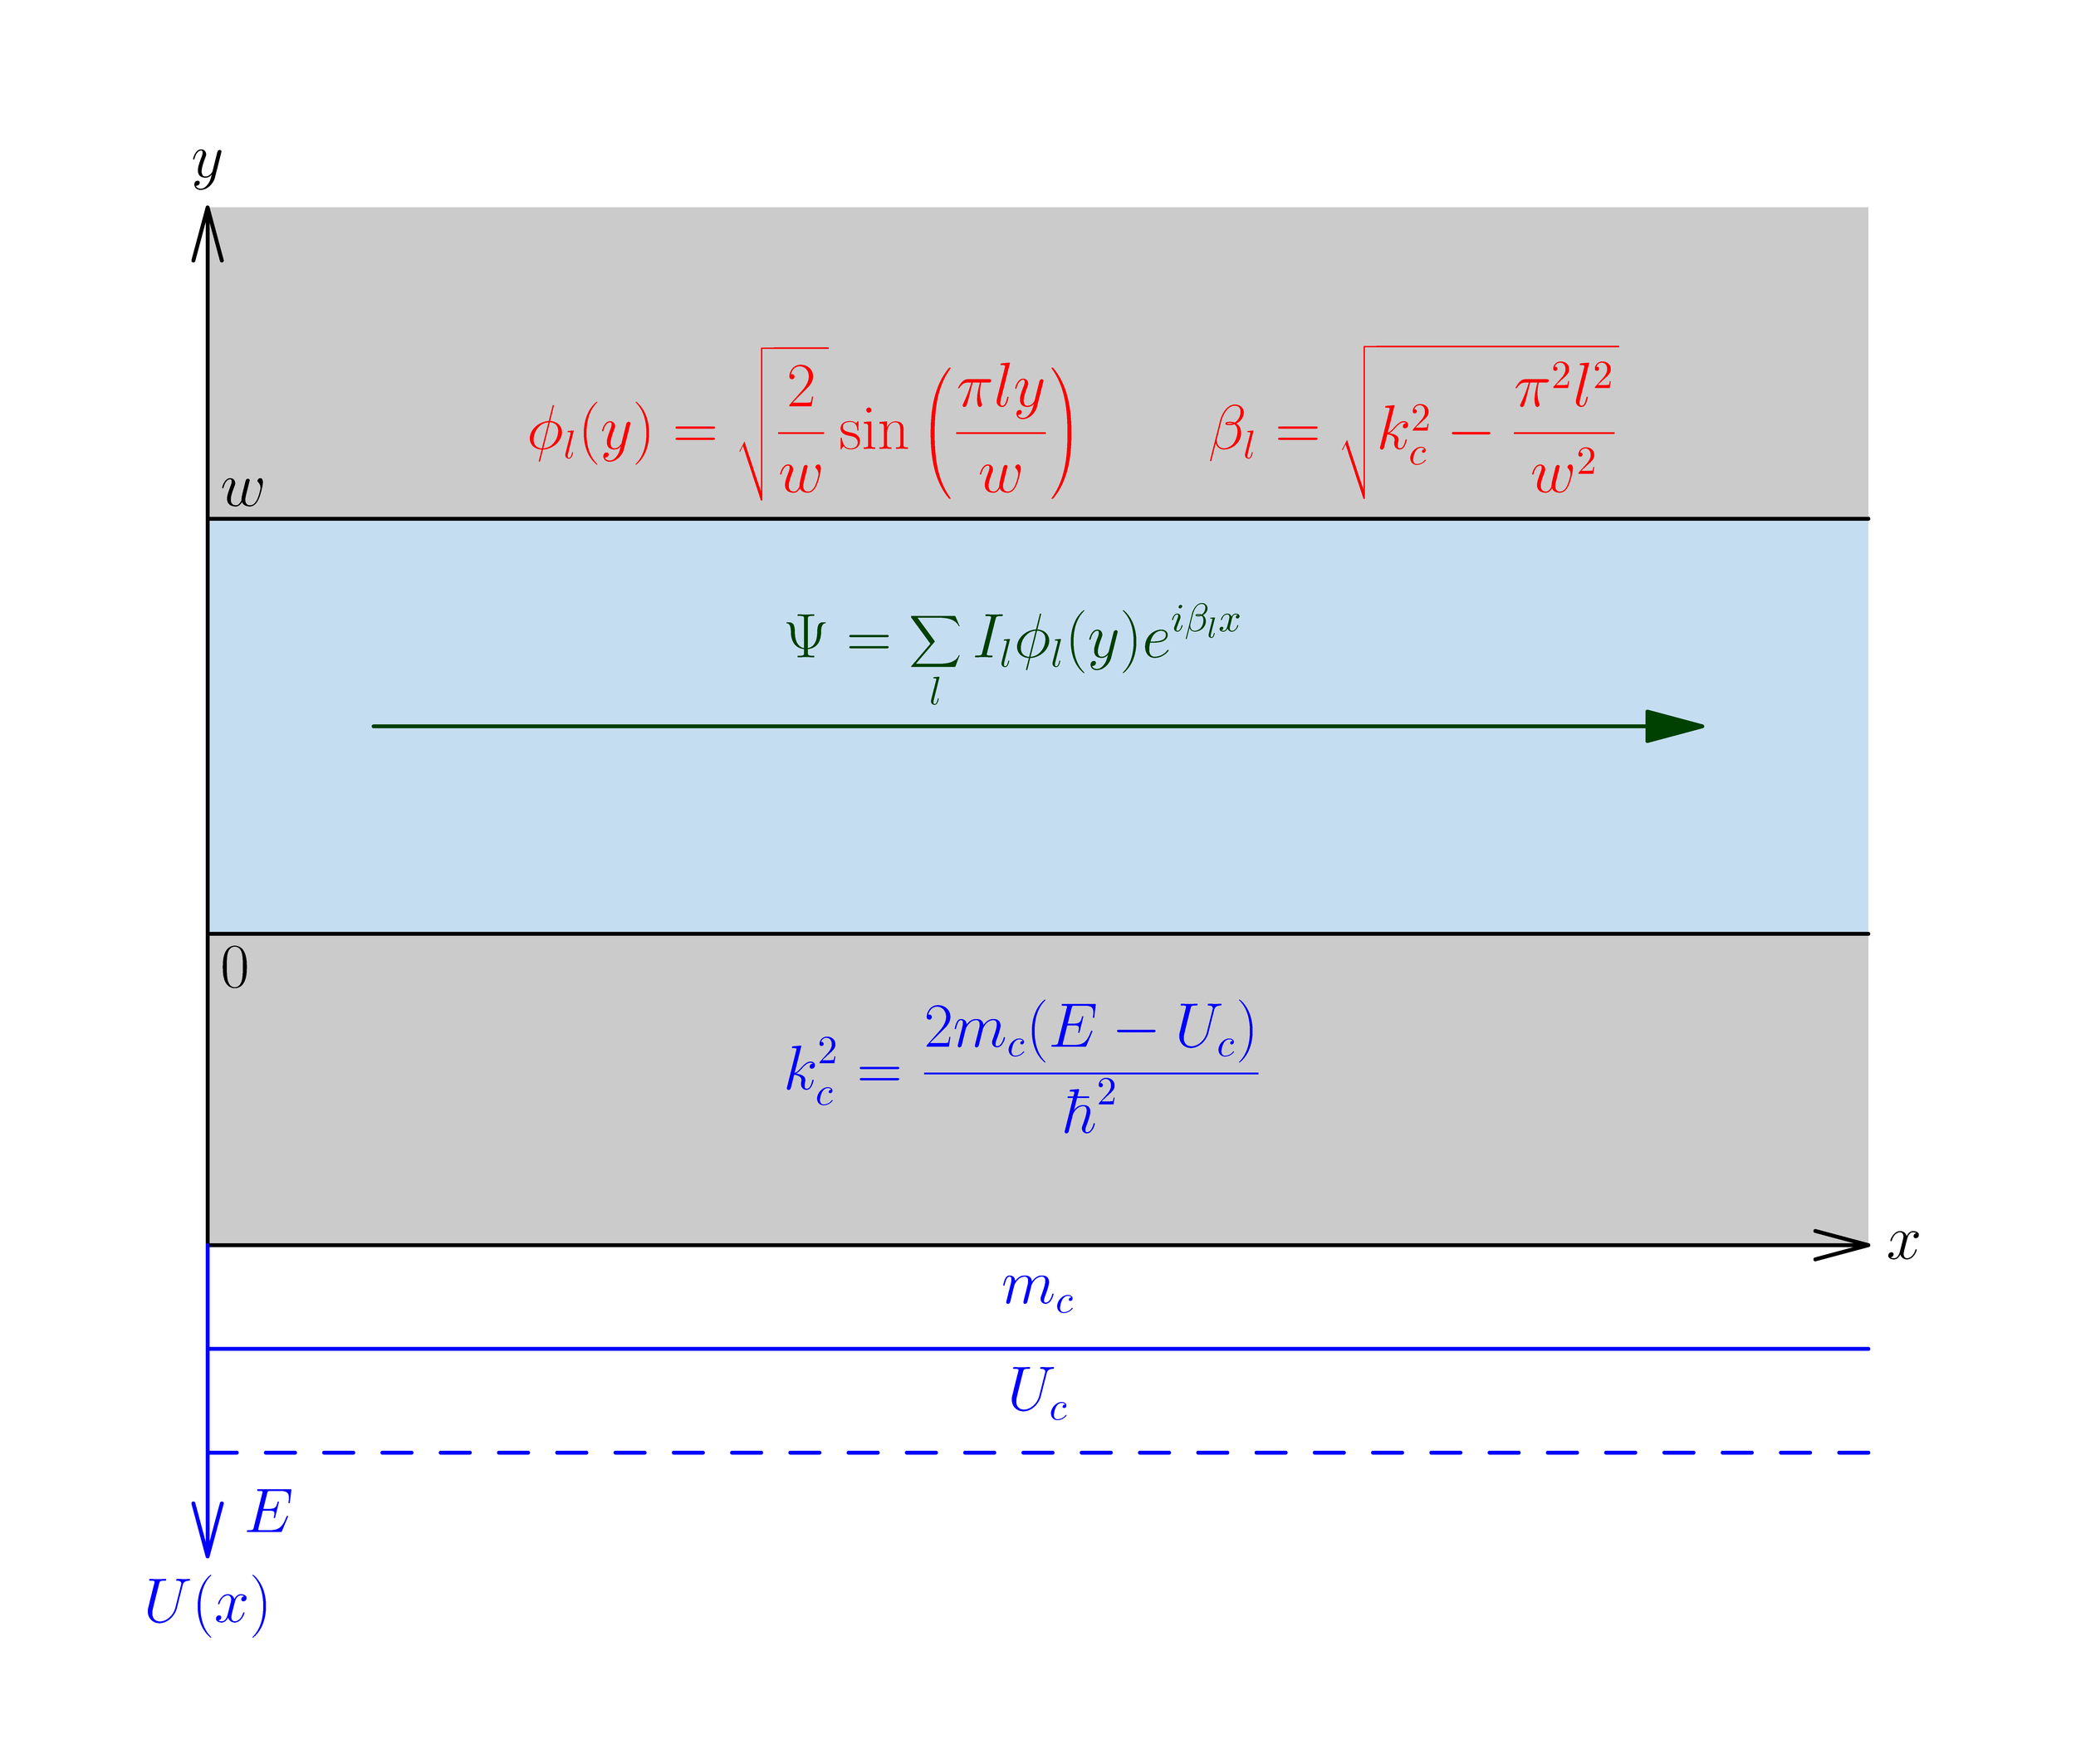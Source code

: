 //texpreamble("\usepackage{mathtext}\usepackage[russian]{babel}");
//defaultpen(font("T2A","cmr","m","n"));
settings.tex = "pdflatex";
defaultpen(fontsize(16pt)+linewidth(1));

settings.render = 16;
unitsize(2cm);

//graphical parameters
pen c_yellow = rgb("#faedcb");
pen c_green = rgb("#c9e4de");
pen c_blue = rgb("#c6def1");
pen c_purple = rgb("#dbcdf0");
pen c_red = rgb("#f2c6de");
pen c_orange = rgb("#f7d9c4");
pen c_gray = rgb("#cccccc");
pen axes = black;
pen uaxis = blue;
pen incidence_col = purple;
pen refracted_col = darkgreen;
pen reflected_col = red;
pen channel_border = black;

real width = 8;
real height = 6.5;
real origin_position = 1.5;
real u1 = 0.5;
real u2 = 0.5;
real E_total = 1;
real incidence_angle_theta1 = pi/4;
//real refraction_angle_theta2 = pi/6;
real momentum_k1 = 0.4*width;
real momentum_k2 = 0.4*width;

pair origin = (4, origin_position);
path x_axis = (0, origin_position) -- (width, origin_position);
path y_axis = origin -- origin+(0, height-origin_position);
path u_axis = origin -- origin-(0, origin_position);
path u1_line = origin-(width/2, u1) -- origin-(0, u1);
path u2_line = origin-(0, u2) -- origin+(width/2, -u2);
path energy_line = origin-(width/2, E_total) -- origin+(width/2, -E_total);

pair impact_point = origin+(0,2.5);
path impact_normal = impact_point - (0.5*width,0) -- impact_point;

pair incidence_point = impact_point - momentum_k1*(cos(incidence_angle_theta1), sin(incidence_angle_theta1));
path incidence_ray = incidence_point -- impact_point;

pair reflection_point = impact_point + momentum_k1*(-cos(incidence_angle_theta1), sin(incidence_angle_theta1));
path reflect_ray = impact_point -- reflection_point;

pair refraction_point = impact_point + momentum_k2*(1, 0);
path refracted_ray = impact_point - momentum_k2*(1, 0) -- refraction_point;

real channel_w = 1;
path channel = box(impact_point-(width/2,channel_w),impact_point+(width/2,channel_w));
path forbidden = box(origin-(width/2,0), (width, height));

// real nc_length_L = 4;
// real nc_width_w = 0.4;
// real period_a = 1;
// pair center = (width/2,height/2);
// path channel = box(center-(nc_length_L/2,nc_width_w),center+(nc_length_L/2,0));
// path barrier = box((width/2-nc_length_L/2,0),(width/2+nc_length_L/2,height));
// path source = box((0,0),center-(nc_length_L/2,-height/2));
// path drain = box(center+(nc_length_L/2,-height/2),(width,height));

fill(box((-1,-1),(width+1,height+1)), white);
fill(forbidden, c_gray);
fill(channel, c_blue);
draw(impact_point-(width/2,channel_w)--impact_point+(width/2,-channel_w), channel_border);
draw(impact_point-(width/2,-channel_w)--impact_point+(width/2,channel_w), channel_border);

draw(x_axis, arrow=Arrow(SimpleHead), axes);
label("$x$", (width, origin_position), align=E, axes);
draw(shift((-width/2,0))*y_axis, arrow=Arrow(SimpleHead), axes);
label("$y$", origin+(-width/2, height-origin_position), align=N, axes);
label("$0$", impact_point-(width/2,channel_w), align=SE, axes);
label("$w$", impact_point-(width/2,-channel_w), align=NE, axes);
draw(shift((-width/2,0))*u_axis, arrow=Arrow(SimpleHead), uaxis);
label("$U(x)$", origin-(width/2, origin_position), align=S, uaxis);
draw(u1_line, uaxis);
draw(u2_line, uaxis);
draw(energy_line, uaxis+dashed);
//label("$U_s$", origin-(width/2, u1), align=S, uaxis);
label("$U_c$", origin+(0, -u2), align=S, uaxis);
label("$E$", origin+(-width/2, -E_total), align=2E+2S, uaxis);

//label("$m_s$", origin-(width/4, u1), align=2N, uaxis);
label("$m_c$", origin+(0, -u2), align=2N, uaxis);

//draw(impact_normal, black+dashed);
//draw(incidence_ray, arrow=Arrow(), incidence_col);
//draw(reflect_ray, arrow=Arrow(), reflected_col);
draw(refracted_ray, arrow=Arrow(), refracted_col);

//label("$\theta$", impact_point, align=2S+4W, incidence_col);
//label("$\theta$", impact_point, align=2N+4W, reflected_col);
//label("$\theta_2$", impact_point, align=1.5N+6E, refracted_col);

//label("$\Psi=e^{i(k_{sx}x+k_{sy}y)}$", incidence_point, align=NW, incidence_col);

//label("$\Psi=R(y) e^{i(-k_{sx}x+k_{sy}y)}$", reflection_point, align=N, reflected_col);

//label(minipage("$$R(y)=\sum_{l} R_l \phi_l(y)$$", width=3), impact_point-width/2*(1,0), align=N, reflected_col);

label(minipage("$$\Psi=\sum_{l} I_l \phi_l(y) e^{i \beta_l x}$$", width=3), impact_point-(width*0.15,0), align=N, refracted_col);

label(minipage("$$\phi_l(y) = \sqrt{\frac{2}{w}} \sin \left( \frac{\pi l y}{w} \right) \qquad \beta_l = \sqrt{k^2_c-\frac{\pi^2 l^2}{w^2}}$$", width=7), impact_point-(width*0.3,-channel_w), align=N, reflected_col);

label(minipage("$$k^2_c = \frac{2m_c (E-U_c)}{\hbar^2}$$", width=3), impact_point-(width*0.15,channel_w), align=S, uaxis);